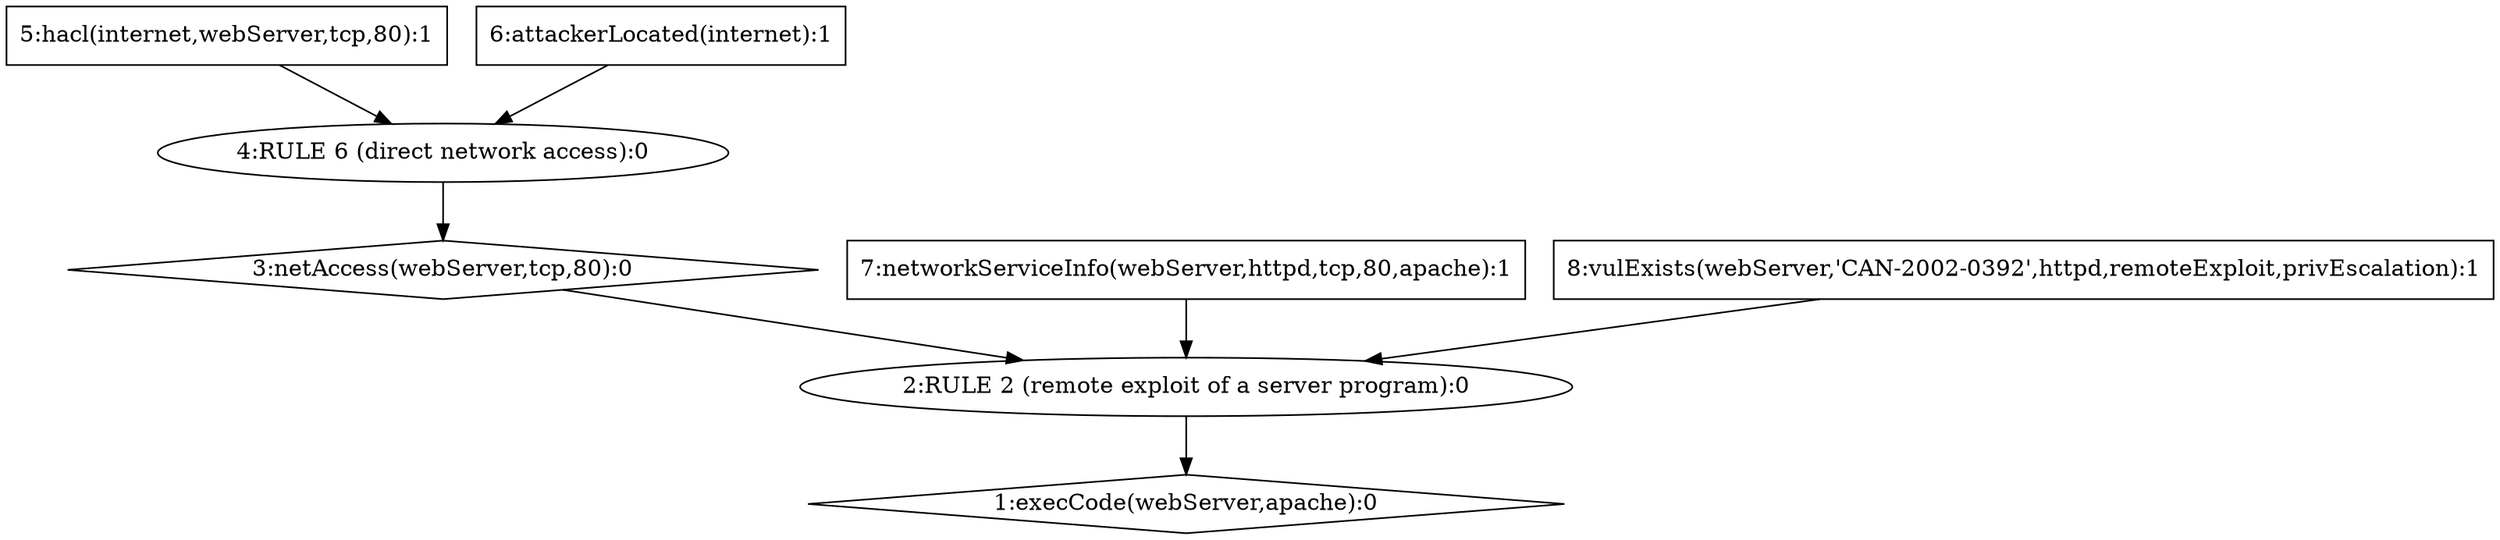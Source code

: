 digraph G {
	1 [label="1:execCode(webServer,apache):0",shape=diamond];
	2 [label="2:RULE 2 (remote exploit of a server program):0",shape=ellipse];
	3 [label="3:netAccess(webServer,tcp,80):0",shape=diamond];
	4 [label="4:RULE 6 (direct network access):0",shape=ellipse];
	5 [label="5:hacl(internet,webServer,tcp,80):1",shape=box];
	6 [label="6:attackerLocated(internet):1",shape=box];
	7 [label="7:networkServiceInfo(webServer,httpd,tcp,80,apache):1",shape=box];
	8 [label="8:vulExists(webServer,'CAN-2002-0392',httpd,remoteExploit,privEscalation):1",shape=box];
	5 -> 	4;
	6 -> 	4;
	4 -> 	3;
	3 -> 	2;
	7 -> 	2;
	8 -> 	2;
	2 -> 	1;
}
